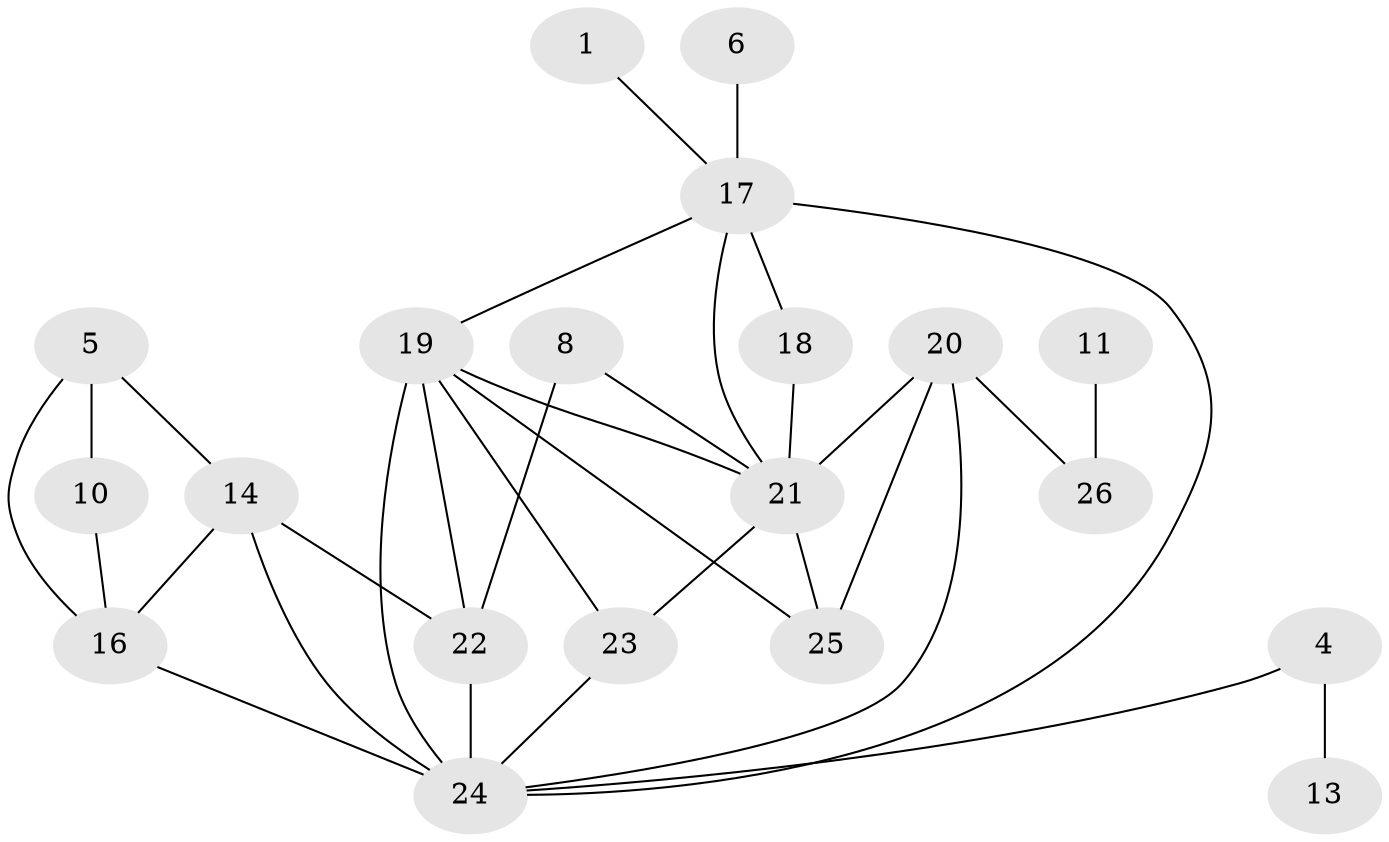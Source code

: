 // original degree distribution, {2: 0.17647058823529413, 5: 0.0392156862745098, 1: 0.19607843137254902, 0: 0.11764705882352941, 3: 0.27450980392156865, 4: 0.17647058823529413, 6: 0.0196078431372549}
// Generated by graph-tools (version 1.1) at 2025/49/03/09/25 03:49:04]
// undirected, 20 vertices, 33 edges
graph export_dot {
graph [start="1"]
  node [color=gray90,style=filled];
  1;
  4;
  5;
  6;
  8;
  10;
  11;
  13;
  14;
  16;
  17;
  18;
  19;
  20;
  21;
  22;
  23;
  24;
  25;
  26;
  1 -- 17 [weight=1.0];
  4 -- 13 [weight=1.0];
  4 -- 24 [weight=1.0];
  5 -- 10 [weight=1.0];
  5 -- 14 [weight=1.0];
  5 -- 16 [weight=1.0];
  6 -- 17 [weight=2.0];
  8 -- 21 [weight=1.0];
  8 -- 22 [weight=1.0];
  10 -- 16 [weight=1.0];
  11 -- 26 [weight=1.0];
  14 -- 16 [weight=1.0];
  14 -- 22 [weight=1.0];
  14 -- 24 [weight=1.0];
  16 -- 24 [weight=1.0];
  17 -- 18 [weight=1.0];
  17 -- 19 [weight=1.0];
  17 -- 21 [weight=1.0];
  17 -- 24 [weight=1.0];
  18 -- 21 [weight=1.0];
  19 -- 21 [weight=1.0];
  19 -- 22 [weight=1.0];
  19 -- 23 [weight=1.0];
  19 -- 24 [weight=1.0];
  19 -- 25 [weight=1.0];
  20 -- 21 [weight=1.0];
  20 -- 24 [weight=1.0];
  20 -- 25 [weight=2.0];
  20 -- 26 [weight=1.0];
  21 -- 23 [weight=1.0];
  21 -- 25 [weight=1.0];
  22 -- 24 [weight=2.0];
  23 -- 24 [weight=1.0];
}
